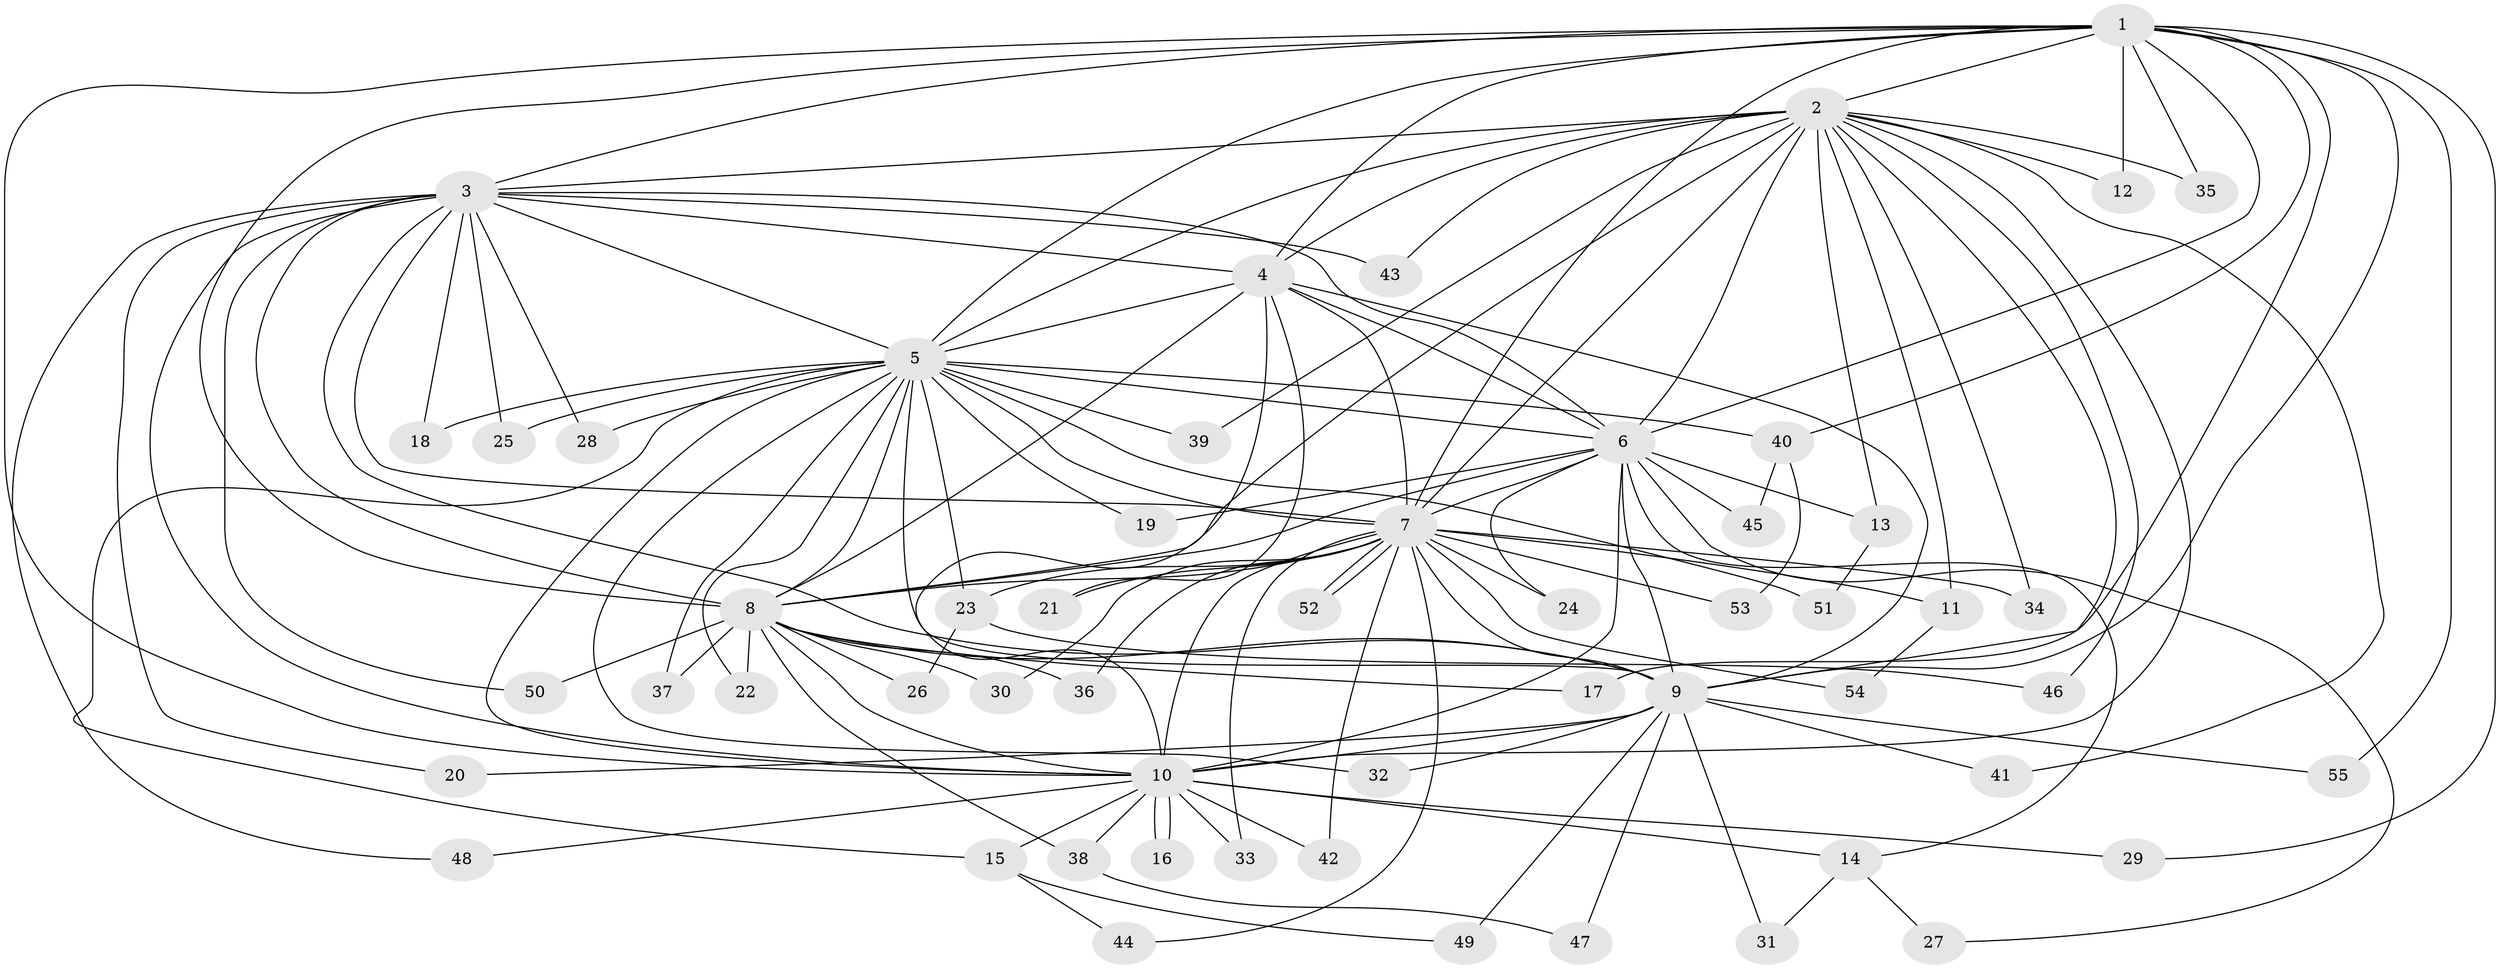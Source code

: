 // Generated by graph-tools (version 1.1) at 2025/25/03/09/25 03:25:49]
// undirected, 55 vertices, 135 edges
graph export_dot {
graph [start="1"]
  node [color=gray90,style=filled];
  1;
  2;
  3;
  4;
  5;
  6;
  7;
  8;
  9;
  10;
  11;
  12;
  13;
  14;
  15;
  16;
  17;
  18;
  19;
  20;
  21;
  22;
  23;
  24;
  25;
  26;
  27;
  28;
  29;
  30;
  31;
  32;
  33;
  34;
  35;
  36;
  37;
  38;
  39;
  40;
  41;
  42;
  43;
  44;
  45;
  46;
  47;
  48;
  49;
  50;
  51;
  52;
  53;
  54;
  55;
  1 -- 2;
  1 -- 3;
  1 -- 4;
  1 -- 5;
  1 -- 6;
  1 -- 7;
  1 -- 8;
  1 -- 9;
  1 -- 10;
  1 -- 12;
  1 -- 17;
  1 -- 29;
  1 -- 35;
  1 -- 40;
  1 -- 55;
  2 -- 3;
  2 -- 4;
  2 -- 5;
  2 -- 6;
  2 -- 7;
  2 -- 8;
  2 -- 9;
  2 -- 10;
  2 -- 11;
  2 -- 12;
  2 -- 13;
  2 -- 34;
  2 -- 35;
  2 -- 39;
  2 -- 41;
  2 -- 43;
  2 -- 46;
  3 -- 4;
  3 -- 5;
  3 -- 6;
  3 -- 7;
  3 -- 8;
  3 -- 9;
  3 -- 10;
  3 -- 18;
  3 -- 20;
  3 -- 25;
  3 -- 28;
  3 -- 43;
  3 -- 48;
  3 -- 50;
  4 -- 5;
  4 -- 6;
  4 -- 7;
  4 -- 8;
  4 -- 9;
  4 -- 10;
  4 -- 21;
  5 -- 6;
  5 -- 7;
  5 -- 8;
  5 -- 9;
  5 -- 10;
  5 -- 15;
  5 -- 18;
  5 -- 19;
  5 -- 22;
  5 -- 23;
  5 -- 25;
  5 -- 28;
  5 -- 32;
  5 -- 37;
  5 -- 39;
  5 -- 40;
  5 -- 51;
  6 -- 7;
  6 -- 8;
  6 -- 9;
  6 -- 10;
  6 -- 13;
  6 -- 14;
  6 -- 19;
  6 -- 24;
  6 -- 27;
  6 -- 45;
  7 -- 8;
  7 -- 9;
  7 -- 10;
  7 -- 11;
  7 -- 21;
  7 -- 23;
  7 -- 24;
  7 -- 30;
  7 -- 33;
  7 -- 34;
  7 -- 36;
  7 -- 42;
  7 -- 44;
  7 -- 52;
  7 -- 52;
  7 -- 53;
  7 -- 54;
  8 -- 9;
  8 -- 10;
  8 -- 17;
  8 -- 22;
  8 -- 26;
  8 -- 30;
  8 -- 36;
  8 -- 37;
  8 -- 38;
  8 -- 50;
  9 -- 10;
  9 -- 20;
  9 -- 31;
  9 -- 32;
  9 -- 41;
  9 -- 47;
  9 -- 49;
  9 -- 55;
  10 -- 14;
  10 -- 15;
  10 -- 16;
  10 -- 16;
  10 -- 29;
  10 -- 33;
  10 -- 38;
  10 -- 42;
  10 -- 48;
  11 -- 54;
  13 -- 51;
  14 -- 27;
  14 -- 31;
  15 -- 44;
  15 -- 49;
  23 -- 26;
  23 -- 46;
  38 -- 47;
  40 -- 45;
  40 -- 53;
}
